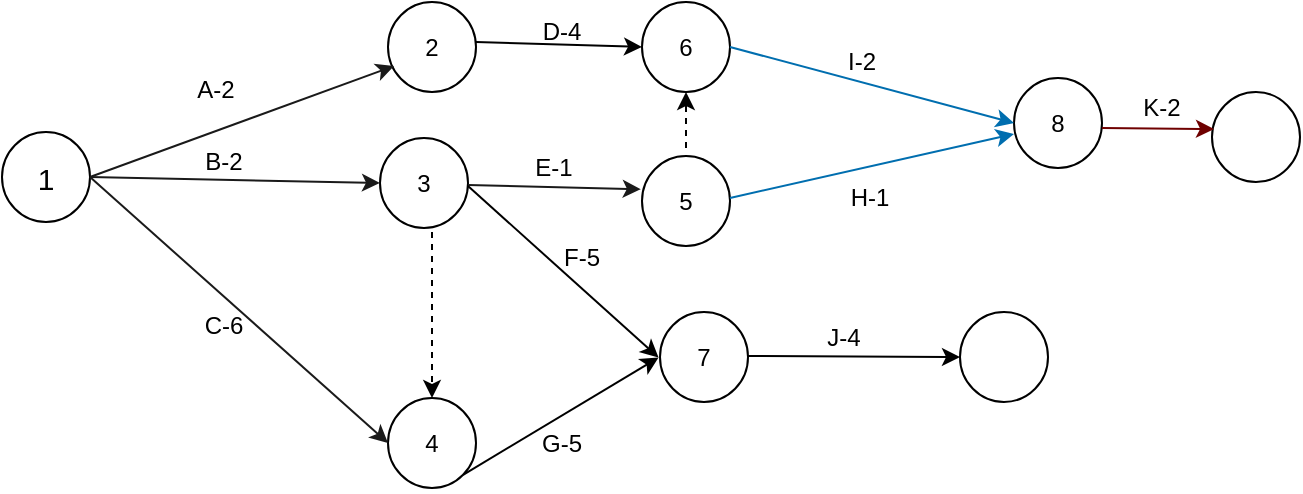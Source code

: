 <mxfile version="26.0.4">
  <diagram name="Halaman-1" id="IcbqS5227hInG9LYeoXL">
    <mxGraphModel dx="1050" dy="565" grid="0" gridSize="10" guides="1" tooltips="1" connect="1" arrows="1" fold="1" page="1" pageScale="1" pageWidth="827" pageHeight="1169" math="0" shadow="0">
      <root>
        <mxCell id="0" />
        <mxCell id="1" parent="0" />
        <mxCell id="wpgOmfGG7yc3kjbvclSd-2" value="&lt;font style=&quot;font-size: 15px;&quot;&gt;1&lt;/font&gt;" style="ellipse;whiteSpace=wrap;html=1;" vertex="1" parent="1">
          <mxGeometry x="89" y="445" width="44" height="45" as="geometry" />
        </mxCell>
        <mxCell id="wpgOmfGG7yc3kjbvclSd-6" value="4" style="ellipse;whiteSpace=wrap;html=1;" vertex="1" parent="1">
          <mxGeometry x="282" y="578" width="44" height="45" as="geometry" />
        </mxCell>
        <mxCell id="wpgOmfGG7yc3kjbvclSd-7" value="3" style="ellipse;whiteSpace=wrap;html=1;" vertex="1" parent="1">
          <mxGeometry x="278" y="448" width="44" height="45" as="geometry" />
        </mxCell>
        <mxCell id="wpgOmfGG7yc3kjbvclSd-8" value="2" style="ellipse;whiteSpace=wrap;html=1;" vertex="1" parent="1">
          <mxGeometry x="282" y="380" width="44" height="45" as="geometry" />
        </mxCell>
        <mxCell id="wpgOmfGG7yc3kjbvclSd-9" value="" style="endArrow=classic;html=1;rounded=0;exitX=1;exitY=0.5;exitDx=0;exitDy=0;fillColor=#dae8fc;strokeColor=#1A1A1A;" edge="1" parent="1" source="wpgOmfGG7yc3kjbvclSd-2">
          <mxGeometry width="50" height="50" relative="1" as="geometry">
            <mxPoint x="188" y="509" as="sourcePoint" />
            <mxPoint x="285" y="412" as="targetPoint" />
          </mxGeometry>
        </mxCell>
        <mxCell id="wpgOmfGG7yc3kjbvclSd-10" value="" style="endArrow=classic;html=1;rounded=0;exitX=1;exitY=0.5;exitDx=0;exitDy=0;entryX=0;entryY=0.5;entryDx=0;entryDy=0;fillColor=#b1ddf0;strokeColor=#1A1A1A;" edge="1" parent="1" source="wpgOmfGG7yc3kjbvclSd-2" target="wpgOmfGG7yc3kjbvclSd-7">
          <mxGeometry width="50" height="50" relative="1" as="geometry">
            <mxPoint x="81" y="478" as="sourcePoint" />
            <mxPoint x="292" y="424" as="targetPoint" />
          </mxGeometry>
        </mxCell>
        <mxCell id="wpgOmfGG7yc3kjbvclSd-11" value="" style="endArrow=classic;html=1;rounded=0;exitX=1;exitY=0.5;exitDx=0;exitDy=0;entryX=0;entryY=0.5;entryDx=0;entryDy=0;fillColor=#b1ddf0;strokeColor=#1A1A1A;" edge="1" parent="1" source="wpgOmfGG7yc3kjbvclSd-2" target="wpgOmfGG7yc3kjbvclSd-6">
          <mxGeometry width="50" height="50" relative="1" as="geometry">
            <mxPoint x="91" y="488" as="sourcePoint" />
            <mxPoint x="302" y="434" as="targetPoint" />
          </mxGeometry>
        </mxCell>
        <mxCell id="wpgOmfGG7yc3kjbvclSd-12" value="A-2" style="text;strokeColor=none;align=center;fillColor=none;html=1;verticalAlign=middle;whiteSpace=wrap;rounded=0;" vertex="1" parent="1">
          <mxGeometry x="166.0" y="409.0" width="60" height="30" as="geometry" />
        </mxCell>
        <mxCell id="wpgOmfGG7yc3kjbvclSd-13" value="B-2" style="text;strokeColor=none;align=center;fillColor=none;html=1;verticalAlign=middle;whiteSpace=wrap;rounded=0;" vertex="1" parent="1">
          <mxGeometry x="170.0" y="445.0" width="60" height="30" as="geometry" />
        </mxCell>
        <mxCell id="wpgOmfGG7yc3kjbvclSd-14" value="C-6" style="text;strokeColor=none;align=center;fillColor=none;html=1;verticalAlign=middle;whiteSpace=wrap;rounded=0;" vertex="1" parent="1">
          <mxGeometry x="170.0" y="527.0" width="60" height="30" as="geometry" />
        </mxCell>
        <mxCell id="wpgOmfGG7yc3kjbvclSd-15" value="" style="endArrow=classic;html=1;rounded=0;fillColor=#f8cecc;strokeColor=#000000;entryX=0;entryY=0.5;entryDx=0;entryDy=0;" edge="1" parent="1" target="wpgOmfGG7yc3kjbvclSd-16">
          <mxGeometry width="50" height="50" relative="1" as="geometry">
            <mxPoint x="326" y="400" as="sourcePoint" />
            <mxPoint x="401" y="398" as="targetPoint" />
          </mxGeometry>
        </mxCell>
        <mxCell id="wpgOmfGG7yc3kjbvclSd-16" value="6" style="ellipse;whiteSpace=wrap;html=1;" vertex="1" parent="1">
          <mxGeometry x="409" y="380" width="44" height="45" as="geometry" />
        </mxCell>
        <mxCell id="wpgOmfGG7yc3kjbvclSd-17" value="D-4" style="text;strokeColor=none;align=center;fillColor=none;html=1;verticalAlign=middle;whiteSpace=wrap;rounded=0;" vertex="1" parent="1">
          <mxGeometry x="338.5" y="380.0" width="60" height="30" as="geometry" />
        </mxCell>
        <mxCell id="wpgOmfGG7yc3kjbvclSd-19" value="E-1" style="text;strokeColor=none;align=center;fillColor=none;html=1;verticalAlign=middle;whiteSpace=wrap;rounded=0;" vertex="1" parent="1">
          <mxGeometry x="335.0" y="448.0" width="60" height="30" as="geometry" />
        </mxCell>
        <mxCell id="wpgOmfGG7yc3kjbvclSd-21" value="" style="endArrow=classic;html=1;rounded=0;fillColor=#dae8fc;strokeColor=#1A1A1A;entryX=0.077;entryY=0.369;entryDx=0;entryDy=0;entryPerimeter=0;gradientColor=#7ea6e0;" edge="1" parent="1">
          <mxGeometry width="50" height="50" relative="1" as="geometry">
            <mxPoint x="322" y="471.5" as="sourcePoint" />
            <mxPoint x="408.388" y="473.605" as="targetPoint" />
          </mxGeometry>
        </mxCell>
        <mxCell id="wpgOmfGG7yc3kjbvclSd-24" value="5" style="ellipse;whiteSpace=wrap;html=1;" vertex="1" parent="1">
          <mxGeometry x="409" y="457" width="44" height="45" as="geometry" />
        </mxCell>
        <mxCell id="wpgOmfGG7yc3kjbvclSd-26" value="" style="endArrow=classic;html=1;rounded=0;fillColor=#1ba1e2;strokeColor=#000000;entryX=0;entryY=0;entryDx=0;entryDy=0;" edge="1" parent="1">
          <mxGeometry width="50" height="50" relative="1" as="geometry">
            <mxPoint x="322" y="472" as="sourcePoint" />
            <mxPoint x="417.27" y="557.77" as="targetPoint" />
          </mxGeometry>
        </mxCell>
        <mxCell id="wpgOmfGG7yc3kjbvclSd-28" value="F-5" style="text;strokeColor=none;align=center;fillColor=none;html=1;verticalAlign=middle;whiteSpace=wrap;rounded=0;" vertex="1" parent="1">
          <mxGeometry x="349.0" y="493.0" width="60" height="30" as="geometry" />
        </mxCell>
        <mxCell id="wpgOmfGG7yc3kjbvclSd-30" value="" style="endArrow=classic;html=1;rounded=0;exitX=1;exitY=1;exitDx=0;exitDy=0;fillColor=#1ba1e2;strokeColor=#000000;entryX=0;entryY=0;entryDx=0;entryDy=0;" edge="1" parent="1" source="wpgOmfGG7yc3kjbvclSd-6">
          <mxGeometry width="50" height="50" relative="1" as="geometry">
            <mxPoint x="332" y="614" as="sourcePoint" />
            <mxPoint x="417.27" y="557.77" as="targetPoint" />
          </mxGeometry>
        </mxCell>
        <mxCell id="wpgOmfGG7yc3kjbvclSd-31" value="G-5" style="text;strokeColor=none;align=center;fillColor=none;html=1;verticalAlign=middle;whiteSpace=wrap;rounded=0;" vertex="1" parent="1">
          <mxGeometry x="338.5" y="585.5" width="60" height="30" as="geometry" />
        </mxCell>
        <mxCell id="wpgOmfGG7yc3kjbvclSd-34" value="" style="endArrow=classic;html=1;rounded=0;fillColor=#1ba1e2;strokeColor=#006EAF;" edge="1" parent="1">
          <mxGeometry width="50" height="50" relative="1" as="geometry">
            <mxPoint x="453" y="478" as="sourcePoint" />
            <mxPoint x="595" y="446" as="targetPoint" />
          </mxGeometry>
        </mxCell>
        <mxCell id="wpgOmfGG7yc3kjbvclSd-35" value="H-1" style="text;strokeColor=none;align=center;fillColor=none;html=1;verticalAlign=middle;whiteSpace=wrap;rounded=0;" vertex="1" parent="1">
          <mxGeometry x="493.0" y="463.0" width="60" height="30" as="geometry" />
        </mxCell>
        <mxCell id="wpgOmfGG7yc3kjbvclSd-36" value="8" style="ellipse;whiteSpace=wrap;html=1;" vertex="1" parent="1">
          <mxGeometry x="595" y="418" width="44" height="45" as="geometry" />
        </mxCell>
        <mxCell id="wpgOmfGG7yc3kjbvclSd-37" value="" style="endArrow=classic;html=1;rounded=0;entryX=0;entryY=0.5;entryDx=0;entryDy=0;exitX=1;exitY=0.5;exitDx=0;exitDy=0;fillColor=#1ba1e2;strokeColor=#006EAF;" edge="1" parent="1" source="wpgOmfGG7yc3kjbvclSd-16" target="wpgOmfGG7yc3kjbvclSd-36">
          <mxGeometry width="50" height="50" relative="1" as="geometry">
            <mxPoint x="453" y="409" as="sourcePoint" />
            <mxPoint x="503" y="359" as="targetPoint" />
          </mxGeometry>
        </mxCell>
        <mxCell id="wpgOmfGG7yc3kjbvclSd-38" value="I-2" style="text;strokeColor=none;align=center;fillColor=none;html=1;verticalAlign=middle;whiteSpace=wrap;rounded=0;" vertex="1" parent="1">
          <mxGeometry x="489.0" y="395.0" width="60" height="30" as="geometry" />
        </mxCell>
        <mxCell id="wpgOmfGG7yc3kjbvclSd-48" value="" style="endArrow=classic;html=1;rounded=0;entryX=0.5;entryY=0;entryDx=0;entryDy=0;dashed=1;" edge="1" parent="1" target="wpgOmfGG7yc3kjbvclSd-6">
          <mxGeometry width="50" height="50" relative="1" as="geometry">
            <mxPoint x="304" y="495" as="sourcePoint" />
            <mxPoint x="380" y="500" as="targetPoint" />
          </mxGeometry>
        </mxCell>
        <mxCell id="wpgOmfGG7yc3kjbvclSd-49" value="7" style="ellipse;whiteSpace=wrap;html=1;" vertex="1" parent="1">
          <mxGeometry x="418" y="535" width="44" height="45" as="geometry" />
        </mxCell>
        <mxCell id="wpgOmfGG7yc3kjbvclSd-50" value="" style="ellipse;whiteSpace=wrap;html=1;" vertex="1" parent="1">
          <mxGeometry x="568" y="535" width="44" height="45" as="geometry" />
        </mxCell>
        <mxCell id="wpgOmfGG7yc3kjbvclSd-51" value="J-4" style="text;strokeColor=none;align=center;fillColor=none;html=1;verticalAlign=middle;whiteSpace=wrap;rounded=0;" vertex="1" parent="1">
          <mxGeometry x="480.0" y="533.0" width="60" height="30" as="geometry" />
        </mxCell>
        <mxCell id="wpgOmfGG7yc3kjbvclSd-52" value="" style="endArrow=classic;html=1;rounded=0;entryX=0;entryY=0.5;entryDx=0;entryDy=0;fillColor=#a20025;strokeColor=#000000;" edge="1" parent="1" target="wpgOmfGG7yc3kjbvclSd-50">
          <mxGeometry width="50" height="50" relative="1" as="geometry">
            <mxPoint x="462" y="557" as="sourcePoint" />
            <mxPoint x="512" y="507" as="targetPoint" />
          </mxGeometry>
        </mxCell>
        <mxCell id="wpgOmfGG7yc3kjbvclSd-53" value="" style="endArrow=classic;html=1;rounded=0;dashed=1;" edge="1" parent="1">
          <mxGeometry width="50" height="50" relative="1" as="geometry">
            <mxPoint x="431" y="453" as="sourcePoint" />
            <mxPoint x="431" y="425" as="targetPoint" />
          </mxGeometry>
        </mxCell>
        <mxCell id="wpgOmfGG7yc3kjbvclSd-55" value="" style="ellipse;whiteSpace=wrap;html=1;" vertex="1" parent="1">
          <mxGeometry x="694" y="425" width="44" height="45" as="geometry" />
        </mxCell>
        <mxCell id="wpgOmfGG7yc3kjbvclSd-56" value="" style="endArrow=classic;html=1;rounded=0;fillColor=#a20025;strokeColor=#6F0000;entryX=0;entryY=0.5;entryDx=0;entryDy=0;" edge="1" parent="1">
          <mxGeometry width="50" height="50" relative="1" as="geometry">
            <mxPoint x="639" y="443" as="sourcePoint" />
            <mxPoint x="695" y="443.5" as="targetPoint" />
          </mxGeometry>
        </mxCell>
        <mxCell id="wpgOmfGG7yc3kjbvclSd-57" value="K-2" style="text;strokeColor=none;align=center;fillColor=none;html=1;verticalAlign=middle;whiteSpace=wrap;rounded=0;" vertex="1" parent="1">
          <mxGeometry x="639.0" y="418.0" width="60" height="30" as="geometry" />
        </mxCell>
      </root>
    </mxGraphModel>
  </diagram>
</mxfile>
